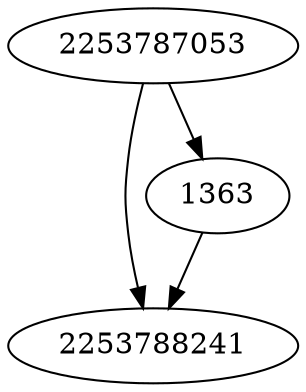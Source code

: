 strict digraph  {
2253788241;
1363;
2253787053;
1363 -> 2253788241;
2253787053 -> 1363;
2253787053 -> 2253788241;
}
